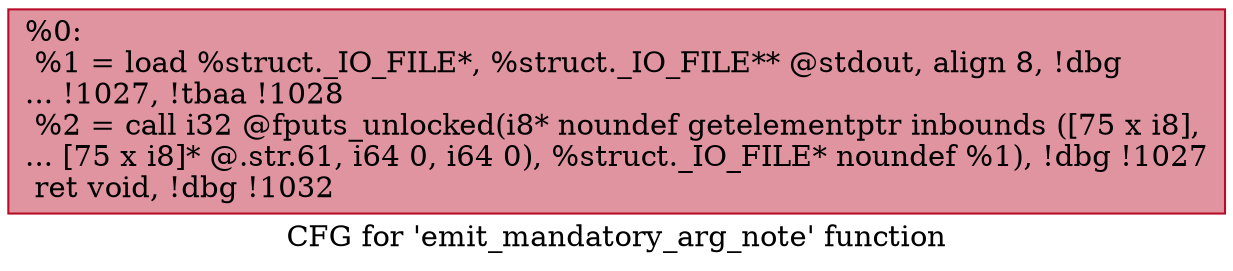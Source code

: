 digraph "CFG for 'emit_mandatory_arg_note' function" {
	label="CFG for 'emit_mandatory_arg_note' function";

	Node0x23d41a0 [shape=record,color="#b70d28ff", style=filled, fillcolor="#b70d2870",label="{%0:\l  %1 = load %struct._IO_FILE*, %struct._IO_FILE** @stdout, align 8, !dbg\l... !1027, !tbaa !1028\l  %2 = call i32 @fputs_unlocked(i8* noundef getelementptr inbounds ([75 x i8],\l... [75 x i8]* @.str.61, i64 0, i64 0), %struct._IO_FILE* noundef %1), !dbg !1027\l  ret void, !dbg !1032\l}"];
}
